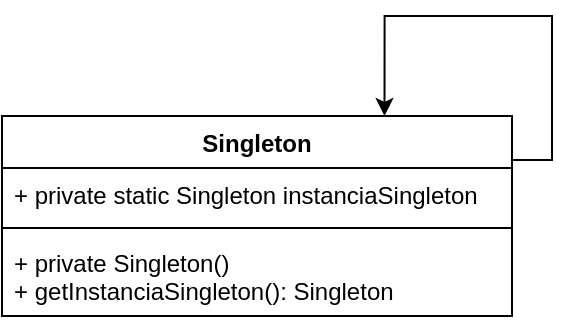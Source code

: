 <mxfile version="13.0.3" type="device"><diagram id="Ymfb9h_Bjans7AP-ZoxY" name="Page-1"><mxGraphModel dx="980" dy="551" grid="1" gridSize="10" guides="1" tooltips="1" connect="1" arrows="1" fold="1" page="1" pageScale="1" pageWidth="1169" pageHeight="827" math="0" shadow="0"><root><mxCell id="0"/><mxCell id="1" parent="0"/><mxCell id="et4FTn0Rwt0Icptf56Fj-5" style="edgeStyle=orthogonalEdgeStyle;rounded=0;orthogonalLoop=1;jettySize=auto;html=1;exitX=1;exitY=0.25;exitDx=0;exitDy=0;entryX=0.75;entryY=0;entryDx=0;entryDy=0;" edge="1" parent="1" source="et4FTn0Rwt0Icptf56Fj-1" target="et4FTn0Rwt0Icptf56Fj-1"><mxGeometry relative="1" as="geometry"><mxPoint x="650" y="120" as="targetPoint"/><Array as="points"><mxPoint x="585" y="142"/><mxPoint x="605" y="142"/><mxPoint x="605" y="70"/><mxPoint x="521" y="70"/></Array></mxGeometry></mxCell><mxCell id="et4FTn0Rwt0Icptf56Fj-1" value="Singleton" style="swimlane;fontStyle=1;align=center;verticalAlign=top;childLayout=stackLayout;horizontal=1;startSize=26;horizontalStack=0;resizeParent=1;resizeParentMax=0;resizeLast=0;collapsible=1;marginBottom=0;" vertex="1" parent="1"><mxGeometry x="330" y="120" width="255" height="100" as="geometry"/></mxCell><mxCell id="et4FTn0Rwt0Icptf56Fj-2" value="+ private static Singleton instanciaSingleton" style="text;strokeColor=none;fillColor=none;align=left;verticalAlign=top;spacingLeft=4;spacingRight=4;overflow=hidden;rotatable=0;points=[[0,0.5],[1,0.5]];portConstraint=eastwest;" vertex="1" parent="et4FTn0Rwt0Icptf56Fj-1"><mxGeometry y="26" width="255" height="26" as="geometry"/></mxCell><mxCell id="et4FTn0Rwt0Icptf56Fj-3" value="" style="line;strokeWidth=1;fillColor=none;align=left;verticalAlign=middle;spacingTop=-1;spacingLeft=3;spacingRight=3;rotatable=0;labelPosition=right;points=[];portConstraint=eastwest;" vertex="1" parent="et4FTn0Rwt0Icptf56Fj-1"><mxGeometry y="52" width="255" height="8" as="geometry"/></mxCell><mxCell id="et4FTn0Rwt0Icptf56Fj-4" value="+ private Singleton()&#10;+ getInstanciaSingleton(): Singleton" style="text;strokeColor=none;fillColor=none;align=left;verticalAlign=top;spacingLeft=4;spacingRight=4;overflow=hidden;rotatable=0;points=[[0,0.5],[1,0.5]];portConstraint=eastwest;" vertex="1" parent="et4FTn0Rwt0Icptf56Fj-1"><mxGeometry y="60" width="255" height="40" as="geometry"/></mxCell></root></mxGraphModel></diagram></mxfile>